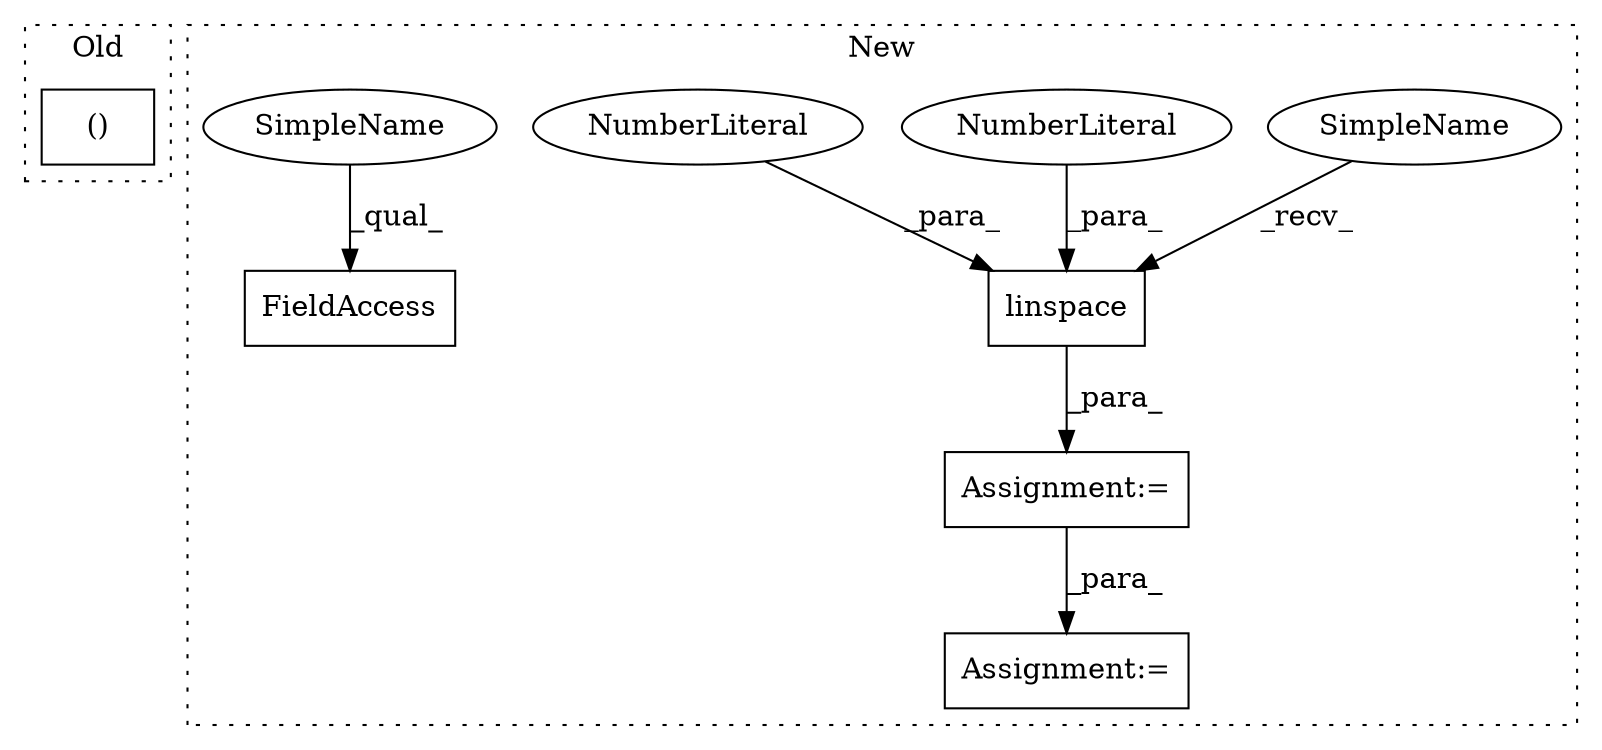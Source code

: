 digraph G {
subgraph cluster0 {
1 [label="()" a="106" s="6517" l="15" shape="box"];
label = "Old";
style="dotted";
}
subgraph cluster1 {
2 [label="linspace" a="32" s="7820,7837" l="9,1" shape="box"];
3 [label="NumberLiteral" a="34" s="7834" l="3" shape="ellipse"];
4 [label="Assignment:=" a="7" s="7813" l="1" shape="box"];
5 [label="NumberLiteral" a="34" s="7832" l="1" shape="ellipse"];
6 [label="Assignment:=" a="7" s="7908" l="1" shape="box"];
7 [label="FieldAccess" a="22" s="7521" l="12" shape="box"];
8 [label="SimpleName" a="42" s="7521" l="5" shape="ellipse"];
9 [label="SimpleName" a="42" s="7814" l="5" shape="ellipse"];
label = "New";
style="dotted";
}
2 -> 4 [label="_para_"];
3 -> 2 [label="_para_"];
4 -> 6 [label="_para_"];
5 -> 2 [label="_para_"];
8 -> 7 [label="_qual_"];
9 -> 2 [label="_recv_"];
}